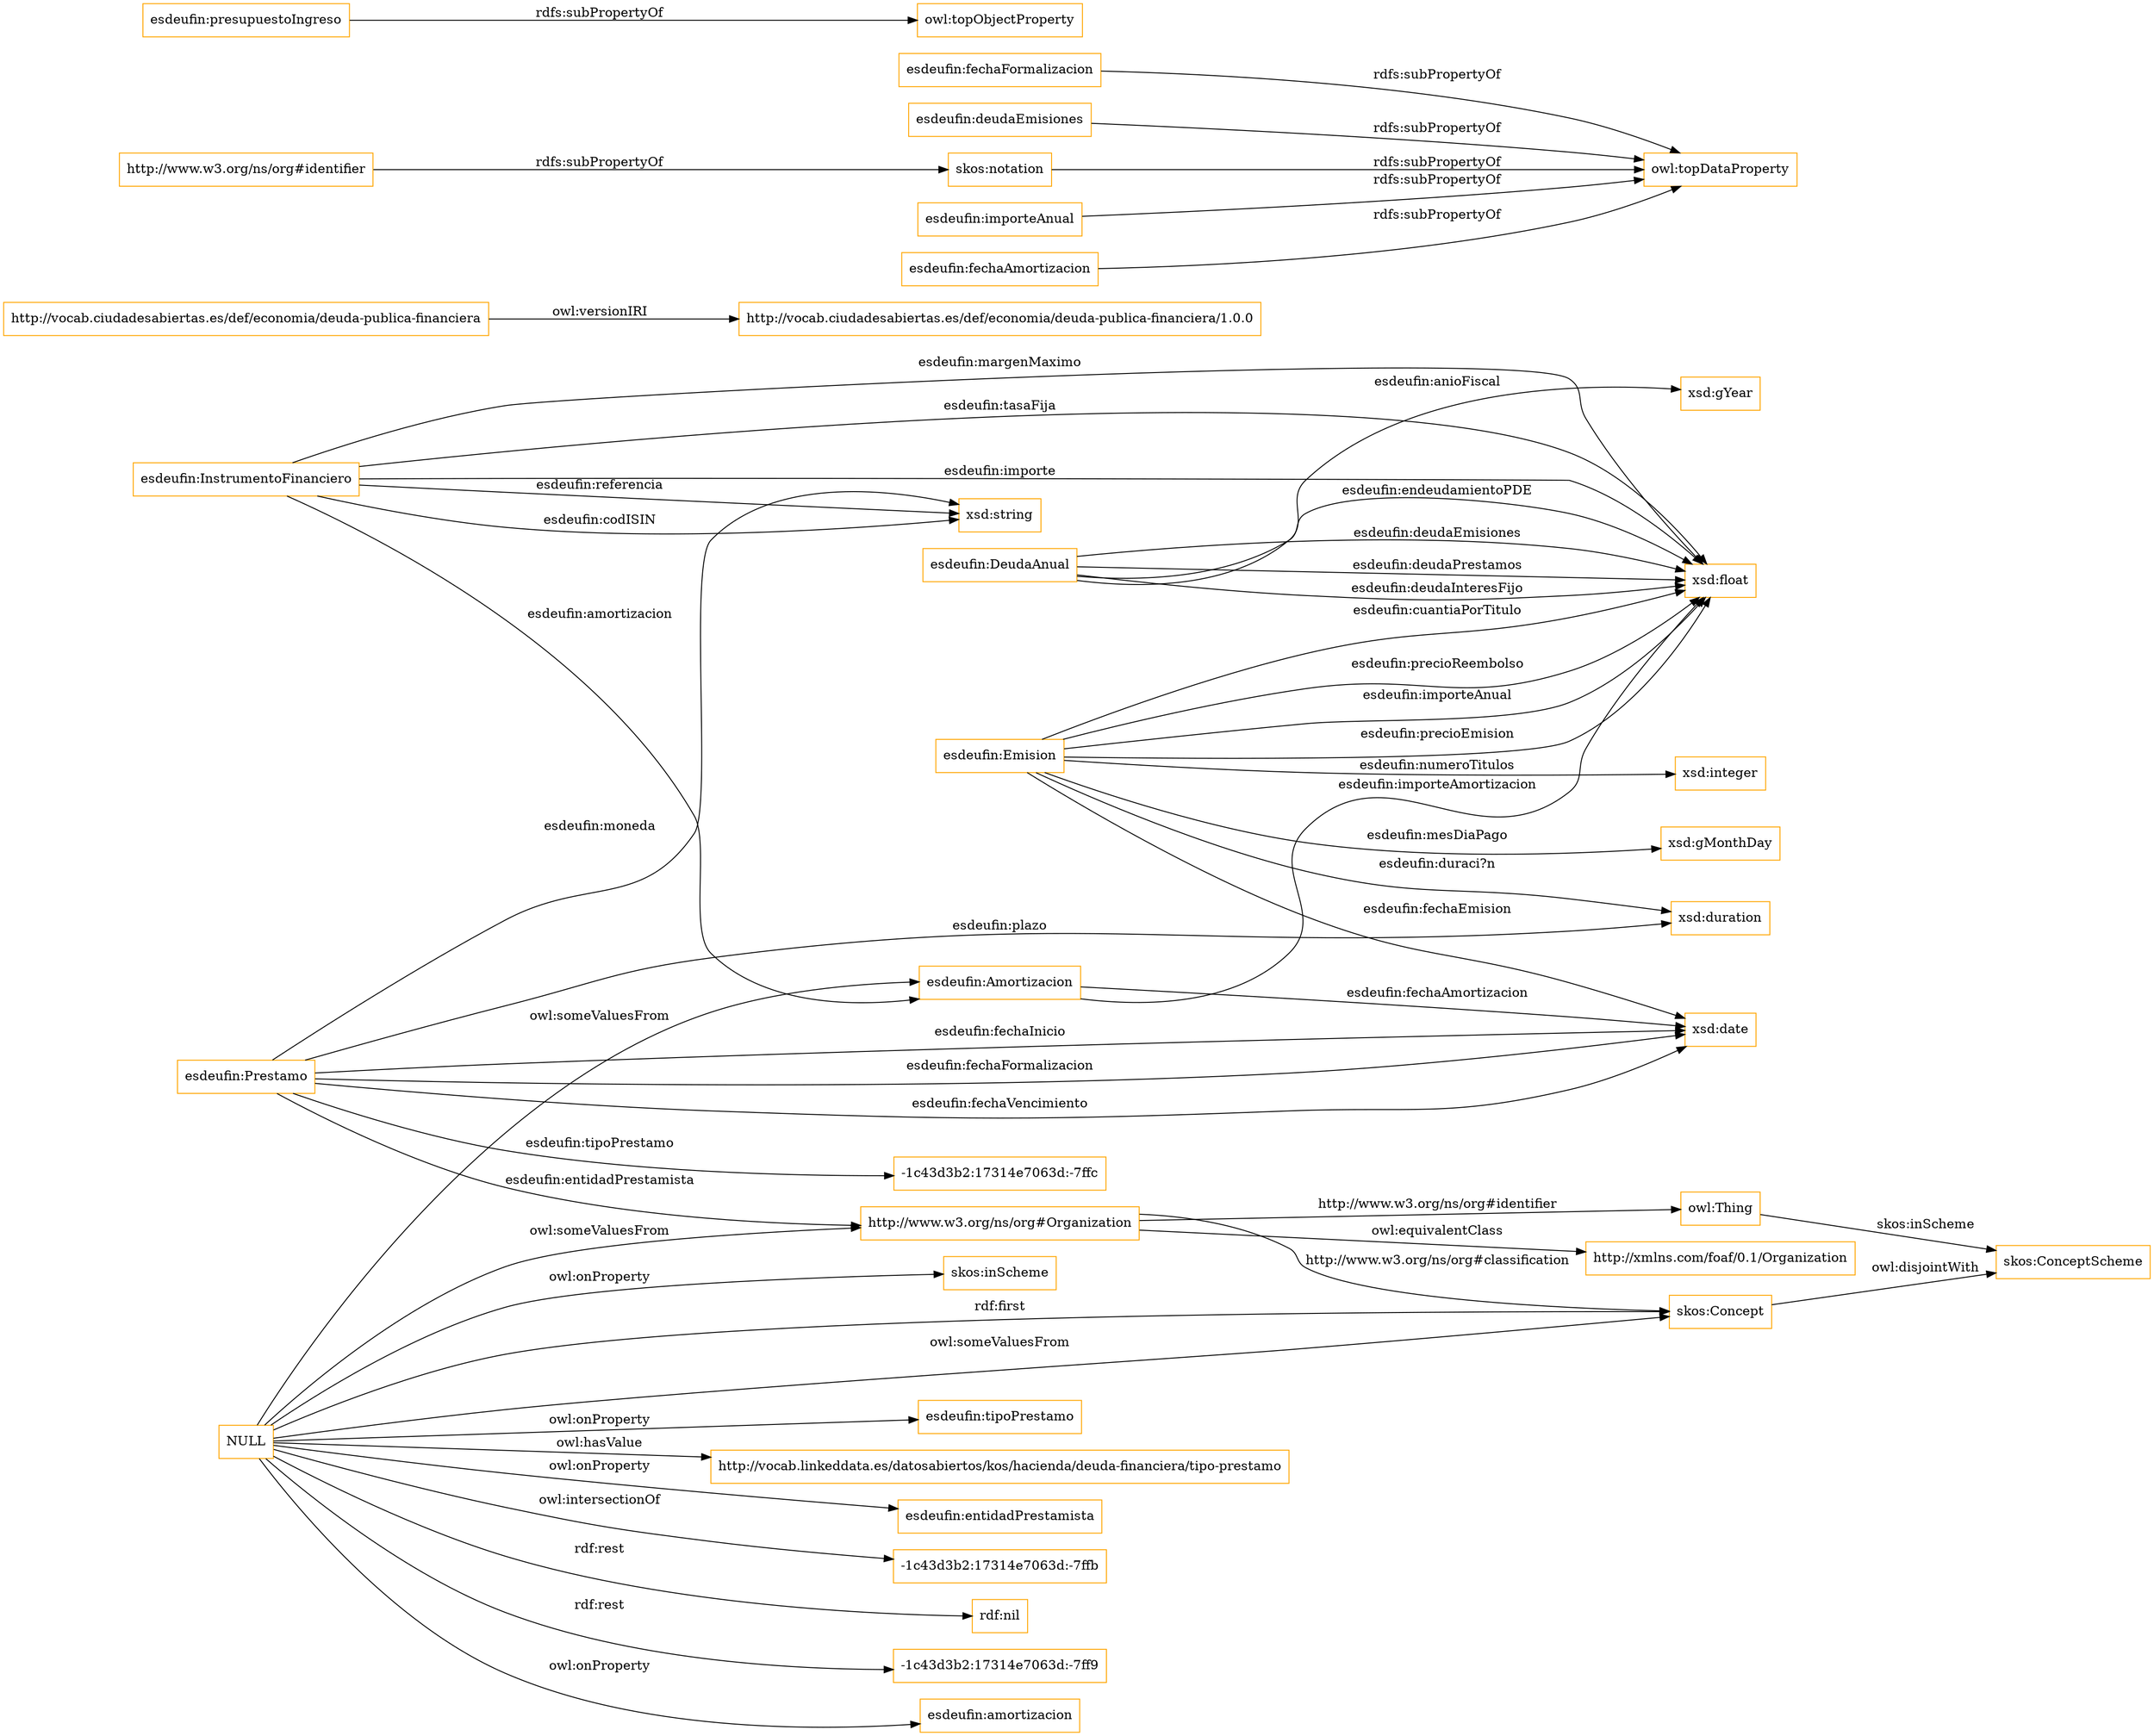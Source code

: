 digraph ar2dtool_diagram { 
rankdir=LR;
size="1501"
node [shape = rectangle, color="orange"]; "esdeufin:InstrumentoFinanciero" "esdeufin:DeudaAnual" "esdeufin:Emision" "esdeufin:Amortizacion" "-1c43d3b2:17314e7063d:-7ffc" "skos:ConceptScheme" "esdeufin:Prestamo" "http://xmlns.com/foaf/0.1/Organization" "skos:Concept" "http://www.w3.org/ns/org#Organization" ; /*classes style*/
	"NULL" -> "esdeufin:tipoPrestamo" [ label = "owl:onProperty" ];
	"NULL" -> "http://vocab.linkeddata.es/datosabiertos/kos/hacienda/deuda-financiera/tipo-prestamo" [ label = "owl:hasValue" ];
	"NULL" -> "skos:Concept" [ label = "rdf:first" ];
	"NULL" -> "esdeufin:entidadPrestamista" [ label = "owl:onProperty" ];
	"NULL" -> "-1c43d3b2:17314e7063d:-7ffb" [ label = "owl:intersectionOf" ];
	"NULL" -> "rdf:nil" [ label = "rdf:rest" ];
	"NULL" -> "skos:Concept" [ label = "owl:someValuesFrom" ];
	"NULL" -> "-1c43d3b2:17314e7063d:-7ff9" [ label = "rdf:rest" ];
	"NULL" -> "http://www.w3.org/ns/org#Organization" [ label = "owl:someValuesFrom" ];
	"NULL" -> "esdeufin:amortizacion" [ label = "owl:onProperty" ];
	"NULL" -> "esdeufin:Amortizacion" [ label = "owl:someValuesFrom" ];
	"NULL" -> "skos:inScheme" [ label = "owl:onProperty" ];
	"http://vocab.ciudadesabiertas.es/def/economia/deuda-publica-financiera" -> "http://vocab.ciudadesabiertas.es/def/economia/deuda-publica-financiera/1.0.0" [ label = "owl:versionIRI" ];
	"skos:Concept" -> "skos:ConceptScheme" [ label = "owl:disjointWith" ];
	"esdeufin:fechaFormalizacion" -> "owl:topDataProperty" [ label = "rdfs:subPropertyOf" ];
	"esdeufin:deudaEmisiones" -> "owl:topDataProperty" [ label = "rdfs:subPropertyOf" ];
	"http://www.w3.org/ns/org#Organization" -> "http://xmlns.com/foaf/0.1/Organization" [ label = "owl:equivalentClass" ];
	"skos:notation" -> "owl:topDataProperty" [ label = "rdfs:subPropertyOf" ];
	"esdeufin:importeAnual" -> "owl:topDataProperty" [ label = "rdfs:subPropertyOf" ];
	"esdeufin:presupuestoIngreso" -> "owl:topObjectProperty" [ label = "rdfs:subPropertyOf" ];
	"http://www.w3.org/ns/org#identifier" -> "skos:notation" [ label = "rdfs:subPropertyOf" ];
	"esdeufin:fechaAmortizacion" -> "owl:topDataProperty" [ label = "rdfs:subPropertyOf" ];
	"esdeufin:Emision" -> "xsd:integer" [ label = "esdeufin:numeroTitulos" ];
	"esdeufin:DeudaAnual" -> "xsd:float" [ label = "esdeufin:endeudamientoPDE" ];
	"esdeufin:Emision" -> "xsd:gMonthDay" [ label = "esdeufin:mesDiaPago" ];
	"esdeufin:InstrumentoFinanciero" -> "xsd:float" [ label = "esdeufin:margenMaximo" ];
	"esdeufin:InstrumentoFinanciero" -> "xsd:string" [ label = "esdeufin:codISIN" ];
	"esdeufin:Prestamo" -> "xsd:date" [ label = "esdeufin:fechaVencimiento" ];
	"esdeufin:InstrumentoFinanciero" -> "xsd:float" [ label = "esdeufin:tasaFija" ];
	"owl:Thing" -> "skos:ConceptScheme" [ label = "skos:inScheme" ];
	"esdeufin:InstrumentoFinanciero" -> "xsd:string" [ label = "esdeufin:referencia" ];
	"esdeufin:InstrumentoFinanciero" -> "esdeufin:Amortizacion" [ label = "esdeufin:amortizacion" ];
	"esdeufin:Emision" -> "xsd:float" [ label = "esdeufin:importeAnual" ];
	"http://www.w3.org/ns/org#Organization" -> "owl:Thing" [ label = "http://www.w3.org/ns/org#identifier" ];
	"esdeufin:Prestamo" -> "xsd:string" [ label = "esdeufin:moneda" ];
	"http://www.w3.org/ns/org#Organization" -> "skos:Concept" [ label = "http://www.w3.org/ns/org#classification" ];
	"esdeufin:Emision" -> "xsd:float" [ label = "esdeufin:precioEmision" ];
	"esdeufin:Emision" -> "xsd:duration" [ label = "esdeufin:duraci?n" ];
	"esdeufin:DeudaAnual" -> "xsd:float" [ label = "esdeufin:deudaEmisiones" ];
	"esdeufin:Emision" -> "xsd:float" [ label = "esdeufin:cuantiaPorTitulo" ];
	"esdeufin:DeudaAnual" -> "xsd:float" [ label = "esdeufin:deudaPrestamos" ];
	"esdeufin:Emision" -> "xsd:date" [ label = "esdeufin:fechaEmision" ];
	"esdeufin:DeudaAnual" -> "xsd:float" [ label = "esdeufin:deudaInteresFijo" ];
	"esdeufin:Amortizacion" -> "xsd:date" [ label = "esdeufin:fechaAmortizacion" ];
	"esdeufin:Amortizacion" -> "xsd:float" [ label = "esdeufin:importeAmortizacion" ];
	"esdeufin:Prestamo" -> "xsd:duration" [ label = "esdeufin:plazo" ];
	"esdeufin:Prestamo" -> "-1c43d3b2:17314e7063d:-7ffc" [ label = "esdeufin:tipoPrestamo" ];
	"esdeufin:Prestamo" -> "xsd:date" [ label = "esdeufin:fechaInicio" ];
	"esdeufin:DeudaAnual" -> "xsd:gYear" [ label = "esdeufin:anioFiscal" ];
	"esdeufin:InstrumentoFinanciero" -> "xsd:float" [ label = "esdeufin:importe" ];
	"esdeufin:Prestamo" -> "xsd:date" [ label = "esdeufin:fechaFormalizacion" ];
	"esdeufin:Emision" -> "xsd:float" [ label = "esdeufin:precioReembolso" ];
	"esdeufin:Prestamo" -> "http://www.w3.org/ns/org#Organization" [ label = "esdeufin:entidadPrestamista" ];

}
